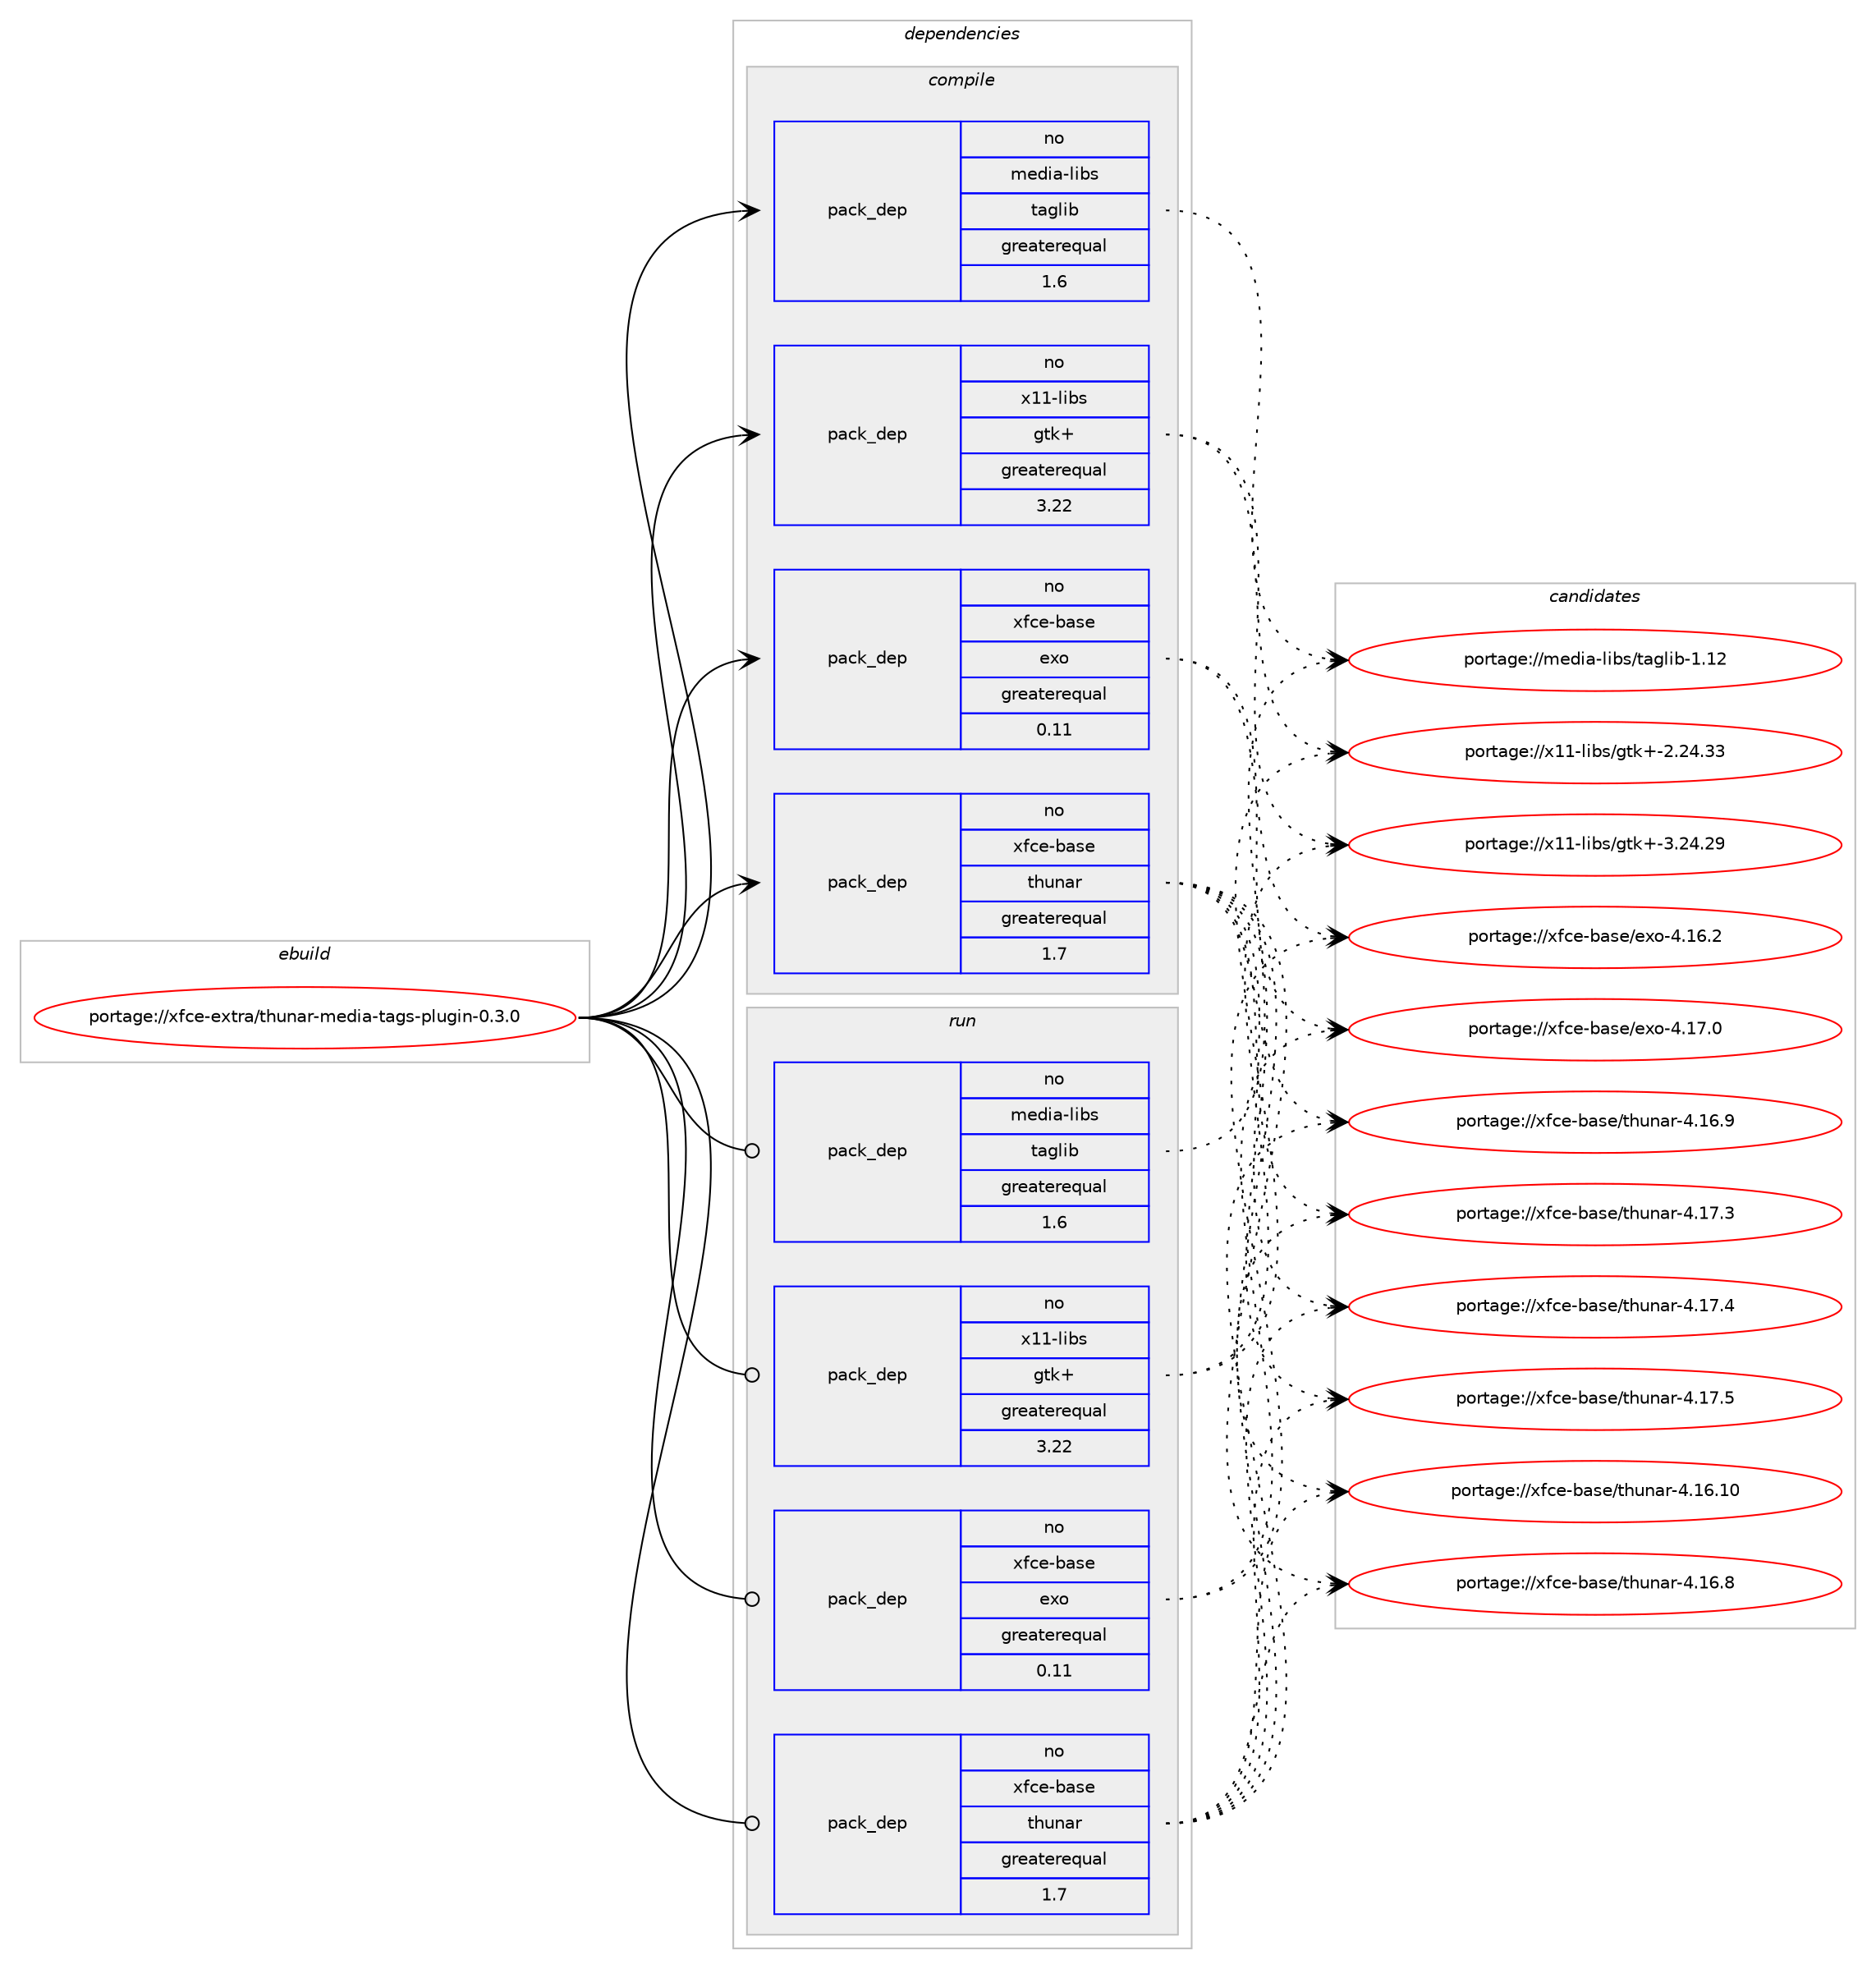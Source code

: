 digraph prolog {

# *************
# Graph options
# *************

newrank=true;
concentrate=true;
compound=true;
graph [rankdir=LR,fontname=Helvetica,fontsize=10,ranksep=1.5];#, ranksep=2.5, nodesep=0.2];
edge  [arrowhead=vee];
node  [fontname=Helvetica,fontsize=10];

# **********
# The ebuild
# **********

subgraph cluster_leftcol {
color=gray;
rank=same;
label=<<i>ebuild</i>>;
id [label="portage://xfce-extra/thunar-media-tags-plugin-0.3.0", color=red, width=4, href="../xfce-extra/thunar-media-tags-plugin-0.3.0.svg"];
}

# ****************
# The dependencies
# ****************

subgraph cluster_midcol {
color=gray;
label=<<i>dependencies</i>>;
subgraph cluster_compile {
fillcolor="#eeeeee";
style=filled;
label=<<i>compile</i>>;
# *** BEGIN UNKNOWN DEPENDENCY TYPE (TODO) ***
# id -> package_dependency(portage://xfce-extra/thunar-media-tags-plugin-0.3.0,install,no,dev-util,intltool,none,[,,],[],[])
# *** END UNKNOWN DEPENDENCY TYPE (TODO) ***

subgraph pack392 {
dependency856 [label=<<TABLE BORDER="0" CELLBORDER="1" CELLSPACING="0" CELLPADDING="4" WIDTH="220"><TR><TD ROWSPAN="6" CELLPADDING="30">pack_dep</TD></TR><TR><TD WIDTH="110">no</TD></TR><TR><TD>media-libs</TD></TR><TR><TD>taglib</TD></TR><TR><TD>greaterequal</TD></TR><TR><TD>1.6</TD></TR></TABLE>>, shape=none, color=blue];
}
id:e -> dependency856:w [weight=20,style="solid",arrowhead="vee"];
# *** BEGIN UNKNOWN DEPENDENCY TYPE (TODO) ***
# id -> package_dependency(portage://xfce-extra/thunar-media-tags-plugin-0.3.0,install,no,virtual,pkgconfig,none,[,,],[],[])
# *** END UNKNOWN DEPENDENCY TYPE (TODO) ***

subgraph pack393 {
dependency857 [label=<<TABLE BORDER="0" CELLBORDER="1" CELLSPACING="0" CELLPADDING="4" WIDTH="220"><TR><TD ROWSPAN="6" CELLPADDING="30">pack_dep</TD></TR><TR><TD WIDTH="110">no</TD></TR><TR><TD>x11-libs</TD></TR><TR><TD>gtk+</TD></TR><TR><TD>greaterequal</TD></TR><TR><TD>3.22</TD></TR></TABLE>>, shape=none, color=blue];
}
id:e -> dependency857:w [weight=20,style="solid",arrowhead="vee"];
subgraph pack394 {
dependency858 [label=<<TABLE BORDER="0" CELLBORDER="1" CELLSPACING="0" CELLPADDING="4" WIDTH="220"><TR><TD ROWSPAN="6" CELLPADDING="30">pack_dep</TD></TR><TR><TD WIDTH="110">no</TD></TR><TR><TD>xfce-base</TD></TR><TR><TD>exo</TD></TR><TR><TD>greaterequal</TD></TR><TR><TD>0.11</TD></TR></TABLE>>, shape=none, color=blue];
}
id:e -> dependency858:w [weight=20,style="solid",arrowhead="vee"];
subgraph pack395 {
dependency859 [label=<<TABLE BORDER="0" CELLBORDER="1" CELLSPACING="0" CELLPADDING="4" WIDTH="220"><TR><TD ROWSPAN="6" CELLPADDING="30">pack_dep</TD></TR><TR><TD WIDTH="110">no</TD></TR><TR><TD>xfce-base</TD></TR><TR><TD>thunar</TD></TR><TR><TD>greaterequal</TD></TR><TR><TD>1.7</TD></TR></TABLE>>, shape=none, color=blue];
}
id:e -> dependency859:w [weight=20,style="solid",arrowhead="vee"];
}
subgraph cluster_compileandrun {
fillcolor="#eeeeee";
style=filled;
label=<<i>compile and run</i>>;
}
subgraph cluster_run {
fillcolor="#eeeeee";
style=filled;
label=<<i>run</i>>;
subgraph pack396 {
dependency860 [label=<<TABLE BORDER="0" CELLBORDER="1" CELLSPACING="0" CELLPADDING="4" WIDTH="220"><TR><TD ROWSPAN="6" CELLPADDING="30">pack_dep</TD></TR><TR><TD WIDTH="110">no</TD></TR><TR><TD>media-libs</TD></TR><TR><TD>taglib</TD></TR><TR><TD>greaterequal</TD></TR><TR><TD>1.6</TD></TR></TABLE>>, shape=none, color=blue];
}
id:e -> dependency860:w [weight=20,style="solid",arrowhead="odot"];
subgraph pack397 {
dependency861 [label=<<TABLE BORDER="0" CELLBORDER="1" CELLSPACING="0" CELLPADDING="4" WIDTH="220"><TR><TD ROWSPAN="6" CELLPADDING="30">pack_dep</TD></TR><TR><TD WIDTH="110">no</TD></TR><TR><TD>x11-libs</TD></TR><TR><TD>gtk+</TD></TR><TR><TD>greaterequal</TD></TR><TR><TD>3.22</TD></TR></TABLE>>, shape=none, color=blue];
}
id:e -> dependency861:w [weight=20,style="solid",arrowhead="odot"];
subgraph pack398 {
dependency862 [label=<<TABLE BORDER="0" CELLBORDER="1" CELLSPACING="0" CELLPADDING="4" WIDTH="220"><TR><TD ROWSPAN="6" CELLPADDING="30">pack_dep</TD></TR><TR><TD WIDTH="110">no</TD></TR><TR><TD>xfce-base</TD></TR><TR><TD>exo</TD></TR><TR><TD>greaterequal</TD></TR><TR><TD>0.11</TD></TR></TABLE>>, shape=none, color=blue];
}
id:e -> dependency862:w [weight=20,style="solid",arrowhead="odot"];
subgraph pack399 {
dependency863 [label=<<TABLE BORDER="0" CELLBORDER="1" CELLSPACING="0" CELLPADDING="4" WIDTH="220"><TR><TD ROWSPAN="6" CELLPADDING="30">pack_dep</TD></TR><TR><TD WIDTH="110">no</TD></TR><TR><TD>xfce-base</TD></TR><TR><TD>thunar</TD></TR><TR><TD>greaterequal</TD></TR><TR><TD>1.7</TD></TR></TABLE>>, shape=none, color=blue];
}
id:e -> dependency863:w [weight=20,style="solid",arrowhead="odot"];
}
}

# **************
# The candidates
# **************

subgraph cluster_choices {
rank=same;
color=gray;
label=<<i>candidates</i>>;

subgraph choice392 {
color=black;
nodesep=1;
choice1091011001059745108105981154711697103108105984549464950 [label="portage://media-libs/taglib-1.12", color=red, width=4,href="../media-libs/taglib-1.12.svg"];
dependency856:e -> choice1091011001059745108105981154711697103108105984549464950:w [style=dotted,weight="100"];
}
subgraph choice393 {
color=black;
nodesep=1;
choice1204949451081059811547103116107434550465052465151 [label="portage://x11-libs/gtk+-2.24.33", color=red, width=4,href="../x11-libs/gtk+-2.24.33.svg"];
choice1204949451081059811547103116107434551465052465057 [label="portage://x11-libs/gtk+-3.24.29", color=red, width=4,href="../x11-libs/gtk+-3.24.29.svg"];
dependency857:e -> choice1204949451081059811547103116107434550465052465151:w [style=dotted,weight="100"];
dependency857:e -> choice1204949451081059811547103116107434551465052465057:w [style=dotted,weight="100"];
}
subgraph choice394 {
color=black;
nodesep=1;
choice120102991014598971151014710112011145524649544650 [label="portage://xfce-base/exo-4.16.2", color=red, width=4,href="../xfce-base/exo-4.16.2.svg"];
choice120102991014598971151014710112011145524649554648 [label="portage://xfce-base/exo-4.17.0", color=red, width=4,href="../xfce-base/exo-4.17.0.svg"];
dependency858:e -> choice120102991014598971151014710112011145524649544650:w [style=dotted,weight="100"];
dependency858:e -> choice120102991014598971151014710112011145524649554648:w [style=dotted,weight="100"];
}
subgraph choice395 {
color=black;
nodesep=1;
choice1201029910145989711510147116104117110971144552464954464948 [label="portage://xfce-base/thunar-4.16.10", color=red, width=4,href="../xfce-base/thunar-4.16.10.svg"];
choice12010299101459897115101471161041171109711445524649544656 [label="portage://xfce-base/thunar-4.16.8", color=red, width=4,href="../xfce-base/thunar-4.16.8.svg"];
choice12010299101459897115101471161041171109711445524649544657 [label="portage://xfce-base/thunar-4.16.9", color=red, width=4,href="../xfce-base/thunar-4.16.9.svg"];
choice12010299101459897115101471161041171109711445524649554651 [label="portage://xfce-base/thunar-4.17.3", color=red, width=4,href="../xfce-base/thunar-4.17.3.svg"];
choice12010299101459897115101471161041171109711445524649554652 [label="portage://xfce-base/thunar-4.17.4", color=red, width=4,href="../xfce-base/thunar-4.17.4.svg"];
choice12010299101459897115101471161041171109711445524649554653 [label="portage://xfce-base/thunar-4.17.5", color=red, width=4,href="../xfce-base/thunar-4.17.5.svg"];
dependency859:e -> choice1201029910145989711510147116104117110971144552464954464948:w [style=dotted,weight="100"];
dependency859:e -> choice12010299101459897115101471161041171109711445524649544656:w [style=dotted,weight="100"];
dependency859:e -> choice12010299101459897115101471161041171109711445524649544657:w [style=dotted,weight="100"];
dependency859:e -> choice12010299101459897115101471161041171109711445524649554651:w [style=dotted,weight="100"];
dependency859:e -> choice12010299101459897115101471161041171109711445524649554652:w [style=dotted,weight="100"];
dependency859:e -> choice12010299101459897115101471161041171109711445524649554653:w [style=dotted,weight="100"];
}
subgraph choice396 {
color=black;
nodesep=1;
choice1091011001059745108105981154711697103108105984549464950 [label="portage://media-libs/taglib-1.12", color=red, width=4,href="../media-libs/taglib-1.12.svg"];
dependency860:e -> choice1091011001059745108105981154711697103108105984549464950:w [style=dotted,weight="100"];
}
subgraph choice397 {
color=black;
nodesep=1;
choice1204949451081059811547103116107434550465052465151 [label="portage://x11-libs/gtk+-2.24.33", color=red, width=4,href="../x11-libs/gtk+-2.24.33.svg"];
choice1204949451081059811547103116107434551465052465057 [label="portage://x11-libs/gtk+-3.24.29", color=red, width=4,href="../x11-libs/gtk+-3.24.29.svg"];
dependency861:e -> choice1204949451081059811547103116107434550465052465151:w [style=dotted,weight="100"];
dependency861:e -> choice1204949451081059811547103116107434551465052465057:w [style=dotted,weight="100"];
}
subgraph choice398 {
color=black;
nodesep=1;
choice120102991014598971151014710112011145524649544650 [label="portage://xfce-base/exo-4.16.2", color=red, width=4,href="../xfce-base/exo-4.16.2.svg"];
choice120102991014598971151014710112011145524649554648 [label="portage://xfce-base/exo-4.17.0", color=red, width=4,href="../xfce-base/exo-4.17.0.svg"];
dependency862:e -> choice120102991014598971151014710112011145524649544650:w [style=dotted,weight="100"];
dependency862:e -> choice120102991014598971151014710112011145524649554648:w [style=dotted,weight="100"];
}
subgraph choice399 {
color=black;
nodesep=1;
choice1201029910145989711510147116104117110971144552464954464948 [label="portage://xfce-base/thunar-4.16.10", color=red, width=4,href="../xfce-base/thunar-4.16.10.svg"];
choice12010299101459897115101471161041171109711445524649544656 [label="portage://xfce-base/thunar-4.16.8", color=red, width=4,href="../xfce-base/thunar-4.16.8.svg"];
choice12010299101459897115101471161041171109711445524649544657 [label="portage://xfce-base/thunar-4.16.9", color=red, width=4,href="../xfce-base/thunar-4.16.9.svg"];
choice12010299101459897115101471161041171109711445524649554651 [label="portage://xfce-base/thunar-4.17.3", color=red, width=4,href="../xfce-base/thunar-4.17.3.svg"];
choice12010299101459897115101471161041171109711445524649554652 [label="portage://xfce-base/thunar-4.17.4", color=red, width=4,href="../xfce-base/thunar-4.17.4.svg"];
choice12010299101459897115101471161041171109711445524649554653 [label="portage://xfce-base/thunar-4.17.5", color=red, width=4,href="../xfce-base/thunar-4.17.5.svg"];
dependency863:e -> choice1201029910145989711510147116104117110971144552464954464948:w [style=dotted,weight="100"];
dependency863:e -> choice12010299101459897115101471161041171109711445524649544656:w [style=dotted,weight="100"];
dependency863:e -> choice12010299101459897115101471161041171109711445524649544657:w [style=dotted,weight="100"];
dependency863:e -> choice12010299101459897115101471161041171109711445524649554651:w [style=dotted,weight="100"];
dependency863:e -> choice12010299101459897115101471161041171109711445524649554652:w [style=dotted,weight="100"];
dependency863:e -> choice12010299101459897115101471161041171109711445524649554653:w [style=dotted,weight="100"];
}
}

}
